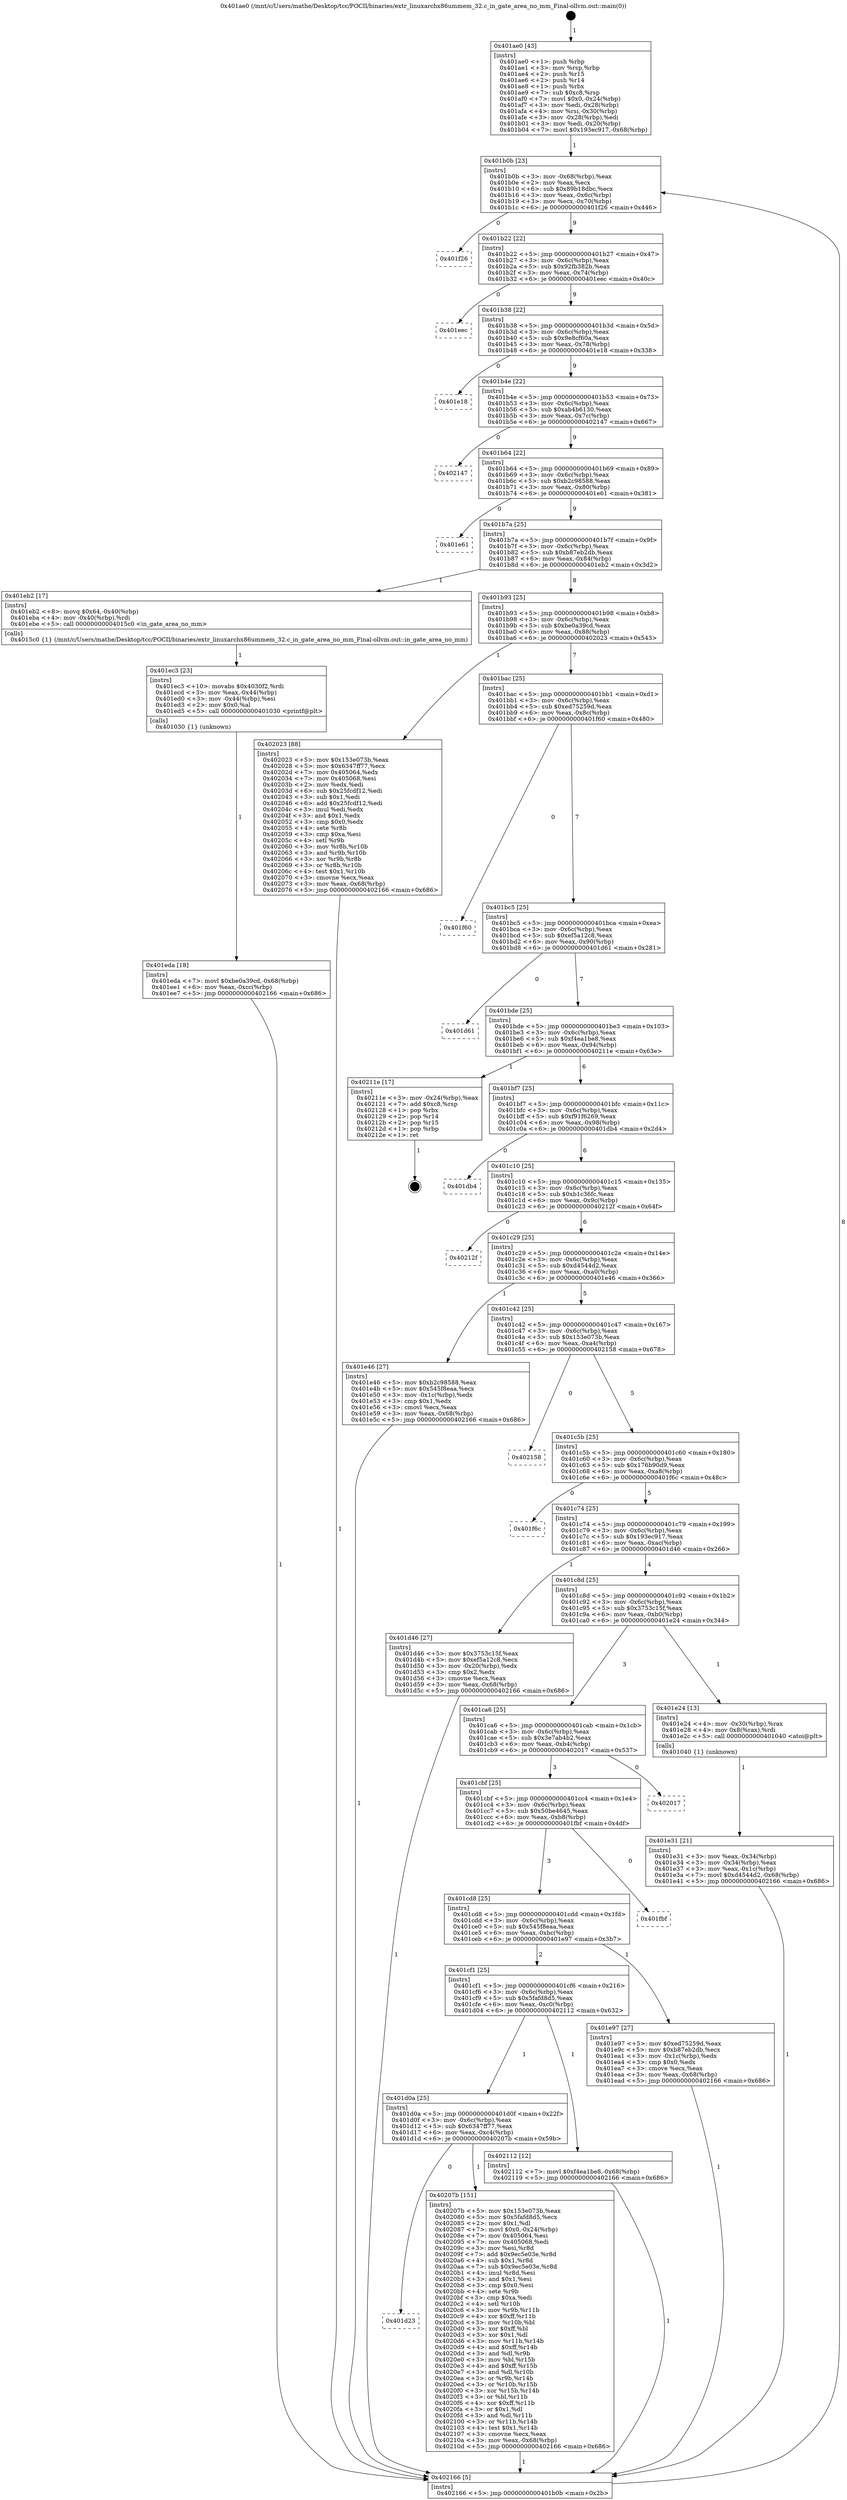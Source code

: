 digraph "0x401ae0" {
  label = "0x401ae0 (/mnt/c/Users/mathe/Desktop/tcc/POCII/binaries/extr_linuxarchx86ummem_32.c_in_gate_area_no_mm_Final-ollvm.out::main(0))"
  labelloc = "t"
  node[shape=record]

  Entry [label="",width=0.3,height=0.3,shape=circle,fillcolor=black,style=filled]
  "0x401b0b" [label="{
     0x401b0b [23]\l
     | [instrs]\l
     &nbsp;&nbsp;0x401b0b \<+3\>: mov -0x68(%rbp),%eax\l
     &nbsp;&nbsp;0x401b0e \<+2\>: mov %eax,%ecx\l
     &nbsp;&nbsp;0x401b10 \<+6\>: sub $0x89b18dbc,%ecx\l
     &nbsp;&nbsp;0x401b16 \<+3\>: mov %eax,-0x6c(%rbp)\l
     &nbsp;&nbsp;0x401b19 \<+3\>: mov %ecx,-0x70(%rbp)\l
     &nbsp;&nbsp;0x401b1c \<+6\>: je 0000000000401f26 \<main+0x446\>\l
  }"]
  "0x401f26" [label="{
     0x401f26\l
  }", style=dashed]
  "0x401b22" [label="{
     0x401b22 [22]\l
     | [instrs]\l
     &nbsp;&nbsp;0x401b22 \<+5\>: jmp 0000000000401b27 \<main+0x47\>\l
     &nbsp;&nbsp;0x401b27 \<+3\>: mov -0x6c(%rbp),%eax\l
     &nbsp;&nbsp;0x401b2a \<+5\>: sub $0x92fb382b,%eax\l
     &nbsp;&nbsp;0x401b2f \<+3\>: mov %eax,-0x74(%rbp)\l
     &nbsp;&nbsp;0x401b32 \<+6\>: je 0000000000401eec \<main+0x40c\>\l
  }"]
  Exit [label="",width=0.3,height=0.3,shape=circle,fillcolor=black,style=filled,peripheries=2]
  "0x401eec" [label="{
     0x401eec\l
  }", style=dashed]
  "0x401b38" [label="{
     0x401b38 [22]\l
     | [instrs]\l
     &nbsp;&nbsp;0x401b38 \<+5\>: jmp 0000000000401b3d \<main+0x5d\>\l
     &nbsp;&nbsp;0x401b3d \<+3\>: mov -0x6c(%rbp),%eax\l
     &nbsp;&nbsp;0x401b40 \<+5\>: sub $0x9e8cf60a,%eax\l
     &nbsp;&nbsp;0x401b45 \<+3\>: mov %eax,-0x78(%rbp)\l
     &nbsp;&nbsp;0x401b48 \<+6\>: je 0000000000401e18 \<main+0x338\>\l
  }"]
  "0x401d23" [label="{
     0x401d23\l
  }", style=dashed]
  "0x401e18" [label="{
     0x401e18\l
  }", style=dashed]
  "0x401b4e" [label="{
     0x401b4e [22]\l
     | [instrs]\l
     &nbsp;&nbsp;0x401b4e \<+5\>: jmp 0000000000401b53 \<main+0x73\>\l
     &nbsp;&nbsp;0x401b53 \<+3\>: mov -0x6c(%rbp),%eax\l
     &nbsp;&nbsp;0x401b56 \<+5\>: sub $0xab4b6130,%eax\l
     &nbsp;&nbsp;0x401b5b \<+3\>: mov %eax,-0x7c(%rbp)\l
     &nbsp;&nbsp;0x401b5e \<+6\>: je 0000000000402147 \<main+0x667\>\l
  }"]
  "0x40207b" [label="{
     0x40207b [151]\l
     | [instrs]\l
     &nbsp;&nbsp;0x40207b \<+5\>: mov $0x153e073b,%eax\l
     &nbsp;&nbsp;0x402080 \<+5\>: mov $0x5fafd8d5,%ecx\l
     &nbsp;&nbsp;0x402085 \<+2\>: mov $0x1,%dl\l
     &nbsp;&nbsp;0x402087 \<+7\>: movl $0x0,-0x24(%rbp)\l
     &nbsp;&nbsp;0x40208e \<+7\>: mov 0x405064,%esi\l
     &nbsp;&nbsp;0x402095 \<+7\>: mov 0x405068,%edi\l
     &nbsp;&nbsp;0x40209c \<+3\>: mov %esi,%r8d\l
     &nbsp;&nbsp;0x40209f \<+7\>: add $0x9ec5e03e,%r8d\l
     &nbsp;&nbsp;0x4020a6 \<+4\>: sub $0x1,%r8d\l
     &nbsp;&nbsp;0x4020aa \<+7\>: sub $0x9ec5e03e,%r8d\l
     &nbsp;&nbsp;0x4020b1 \<+4\>: imul %r8d,%esi\l
     &nbsp;&nbsp;0x4020b5 \<+3\>: and $0x1,%esi\l
     &nbsp;&nbsp;0x4020b8 \<+3\>: cmp $0x0,%esi\l
     &nbsp;&nbsp;0x4020bb \<+4\>: sete %r9b\l
     &nbsp;&nbsp;0x4020bf \<+3\>: cmp $0xa,%edi\l
     &nbsp;&nbsp;0x4020c2 \<+4\>: setl %r10b\l
     &nbsp;&nbsp;0x4020c6 \<+3\>: mov %r9b,%r11b\l
     &nbsp;&nbsp;0x4020c9 \<+4\>: xor $0xff,%r11b\l
     &nbsp;&nbsp;0x4020cd \<+3\>: mov %r10b,%bl\l
     &nbsp;&nbsp;0x4020d0 \<+3\>: xor $0xff,%bl\l
     &nbsp;&nbsp;0x4020d3 \<+3\>: xor $0x1,%dl\l
     &nbsp;&nbsp;0x4020d6 \<+3\>: mov %r11b,%r14b\l
     &nbsp;&nbsp;0x4020d9 \<+4\>: and $0xff,%r14b\l
     &nbsp;&nbsp;0x4020dd \<+3\>: and %dl,%r9b\l
     &nbsp;&nbsp;0x4020e0 \<+3\>: mov %bl,%r15b\l
     &nbsp;&nbsp;0x4020e3 \<+4\>: and $0xff,%r15b\l
     &nbsp;&nbsp;0x4020e7 \<+3\>: and %dl,%r10b\l
     &nbsp;&nbsp;0x4020ea \<+3\>: or %r9b,%r14b\l
     &nbsp;&nbsp;0x4020ed \<+3\>: or %r10b,%r15b\l
     &nbsp;&nbsp;0x4020f0 \<+3\>: xor %r15b,%r14b\l
     &nbsp;&nbsp;0x4020f3 \<+3\>: or %bl,%r11b\l
     &nbsp;&nbsp;0x4020f6 \<+4\>: xor $0xff,%r11b\l
     &nbsp;&nbsp;0x4020fa \<+3\>: or $0x1,%dl\l
     &nbsp;&nbsp;0x4020fd \<+3\>: and %dl,%r11b\l
     &nbsp;&nbsp;0x402100 \<+3\>: or %r11b,%r14b\l
     &nbsp;&nbsp;0x402103 \<+4\>: test $0x1,%r14b\l
     &nbsp;&nbsp;0x402107 \<+3\>: cmovne %ecx,%eax\l
     &nbsp;&nbsp;0x40210a \<+3\>: mov %eax,-0x68(%rbp)\l
     &nbsp;&nbsp;0x40210d \<+5\>: jmp 0000000000402166 \<main+0x686\>\l
  }"]
  "0x402147" [label="{
     0x402147\l
  }", style=dashed]
  "0x401b64" [label="{
     0x401b64 [22]\l
     | [instrs]\l
     &nbsp;&nbsp;0x401b64 \<+5\>: jmp 0000000000401b69 \<main+0x89\>\l
     &nbsp;&nbsp;0x401b69 \<+3\>: mov -0x6c(%rbp),%eax\l
     &nbsp;&nbsp;0x401b6c \<+5\>: sub $0xb2c98588,%eax\l
     &nbsp;&nbsp;0x401b71 \<+3\>: mov %eax,-0x80(%rbp)\l
     &nbsp;&nbsp;0x401b74 \<+6\>: je 0000000000401e61 \<main+0x381\>\l
  }"]
  "0x401d0a" [label="{
     0x401d0a [25]\l
     | [instrs]\l
     &nbsp;&nbsp;0x401d0a \<+5\>: jmp 0000000000401d0f \<main+0x22f\>\l
     &nbsp;&nbsp;0x401d0f \<+3\>: mov -0x6c(%rbp),%eax\l
     &nbsp;&nbsp;0x401d12 \<+5\>: sub $0x6347ff77,%eax\l
     &nbsp;&nbsp;0x401d17 \<+6\>: mov %eax,-0xc4(%rbp)\l
     &nbsp;&nbsp;0x401d1d \<+6\>: je 000000000040207b \<main+0x59b\>\l
  }"]
  "0x401e61" [label="{
     0x401e61\l
  }", style=dashed]
  "0x401b7a" [label="{
     0x401b7a [25]\l
     | [instrs]\l
     &nbsp;&nbsp;0x401b7a \<+5\>: jmp 0000000000401b7f \<main+0x9f\>\l
     &nbsp;&nbsp;0x401b7f \<+3\>: mov -0x6c(%rbp),%eax\l
     &nbsp;&nbsp;0x401b82 \<+5\>: sub $0xb87eb2db,%eax\l
     &nbsp;&nbsp;0x401b87 \<+6\>: mov %eax,-0x84(%rbp)\l
     &nbsp;&nbsp;0x401b8d \<+6\>: je 0000000000401eb2 \<main+0x3d2\>\l
  }"]
  "0x402112" [label="{
     0x402112 [12]\l
     | [instrs]\l
     &nbsp;&nbsp;0x402112 \<+7\>: movl $0xf4ea1be8,-0x68(%rbp)\l
     &nbsp;&nbsp;0x402119 \<+5\>: jmp 0000000000402166 \<main+0x686\>\l
  }"]
  "0x401eb2" [label="{
     0x401eb2 [17]\l
     | [instrs]\l
     &nbsp;&nbsp;0x401eb2 \<+8\>: movq $0x64,-0x40(%rbp)\l
     &nbsp;&nbsp;0x401eba \<+4\>: mov -0x40(%rbp),%rdi\l
     &nbsp;&nbsp;0x401ebe \<+5\>: call 00000000004015c0 \<in_gate_area_no_mm\>\l
     | [calls]\l
     &nbsp;&nbsp;0x4015c0 \{1\} (/mnt/c/Users/mathe/Desktop/tcc/POCII/binaries/extr_linuxarchx86ummem_32.c_in_gate_area_no_mm_Final-ollvm.out::in_gate_area_no_mm)\l
  }"]
  "0x401b93" [label="{
     0x401b93 [25]\l
     | [instrs]\l
     &nbsp;&nbsp;0x401b93 \<+5\>: jmp 0000000000401b98 \<main+0xb8\>\l
     &nbsp;&nbsp;0x401b98 \<+3\>: mov -0x6c(%rbp),%eax\l
     &nbsp;&nbsp;0x401b9b \<+5\>: sub $0xbe0a39cd,%eax\l
     &nbsp;&nbsp;0x401ba0 \<+6\>: mov %eax,-0x88(%rbp)\l
     &nbsp;&nbsp;0x401ba6 \<+6\>: je 0000000000402023 \<main+0x543\>\l
  }"]
  "0x401eda" [label="{
     0x401eda [18]\l
     | [instrs]\l
     &nbsp;&nbsp;0x401eda \<+7\>: movl $0xbe0a39cd,-0x68(%rbp)\l
     &nbsp;&nbsp;0x401ee1 \<+6\>: mov %eax,-0xcc(%rbp)\l
     &nbsp;&nbsp;0x401ee7 \<+5\>: jmp 0000000000402166 \<main+0x686\>\l
  }"]
  "0x402023" [label="{
     0x402023 [88]\l
     | [instrs]\l
     &nbsp;&nbsp;0x402023 \<+5\>: mov $0x153e073b,%eax\l
     &nbsp;&nbsp;0x402028 \<+5\>: mov $0x6347ff77,%ecx\l
     &nbsp;&nbsp;0x40202d \<+7\>: mov 0x405064,%edx\l
     &nbsp;&nbsp;0x402034 \<+7\>: mov 0x405068,%esi\l
     &nbsp;&nbsp;0x40203b \<+2\>: mov %edx,%edi\l
     &nbsp;&nbsp;0x40203d \<+6\>: sub $0x25fcdf12,%edi\l
     &nbsp;&nbsp;0x402043 \<+3\>: sub $0x1,%edi\l
     &nbsp;&nbsp;0x402046 \<+6\>: add $0x25fcdf12,%edi\l
     &nbsp;&nbsp;0x40204c \<+3\>: imul %edi,%edx\l
     &nbsp;&nbsp;0x40204f \<+3\>: and $0x1,%edx\l
     &nbsp;&nbsp;0x402052 \<+3\>: cmp $0x0,%edx\l
     &nbsp;&nbsp;0x402055 \<+4\>: sete %r8b\l
     &nbsp;&nbsp;0x402059 \<+3\>: cmp $0xa,%esi\l
     &nbsp;&nbsp;0x40205c \<+4\>: setl %r9b\l
     &nbsp;&nbsp;0x402060 \<+3\>: mov %r8b,%r10b\l
     &nbsp;&nbsp;0x402063 \<+3\>: and %r9b,%r10b\l
     &nbsp;&nbsp;0x402066 \<+3\>: xor %r9b,%r8b\l
     &nbsp;&nbsp;0x402069 \<+3\>: or %r8b,%r10b\l
     &nbsp;&nbsp;0x40206c \<+4\>: test $0x1,%r10b\l
     &nbsp;&nbsp;0x402070 \<+3\>: cmovne %ecx,%eax\l
     &nbsp;&nbsp;0x402073 \<+3\>: mov %eax,-0x68(%rbp)\l
     &nbsp;&nbsp;0x402076 \<+5\>: jmp 0000000000402166 \<main+0x686\>\l
  }"]
  "0x401bac" [label="{
     0x401bac [25]\l
     | [instrs]\l
     &nbsp;&nbsp;0x401bac \<+5\>: jmp 0000000000401bb1 \<main+0xd1\>\l
     &nbsp;&nbsp;0x401bb1 \<+3\>: mov -0x6c(%rbp),%eax\l
     &nbsp;&nbsp;0x401bb4 \<+5\>: sub $0xed75259d,%eax\l
     &nbsp;&nbsp;0x401bb9 \<+6\>: mov %eax,-0x8c(%rbp)\l
     &nbsp;&nbsp;0x401bbf \<+6\>: je 0000000000401f60 \<main+0x480\>\l
  }"]
  "0x401ec3" [label="{
     0x401ec3 [23]\l
     | [instrs]\l
     &nbsp;&nbsp;0x401ec3 \<+10\>: movabs $0x4030f2,%rdi\l
     &nbsp;&nbsp;0x401ecd \<+3\>: mov %eax,-0x44(%rbp)\l
     &nbsp;&nbsp;0x401ed0 \<+3\>: mov -0x44(%rbp),%esi\l
     &nbsp;&nbsp;0x401ed3 \<+2\>: mov $0x0,%al\l
     &nbsp;&nbsp;0x401ed5 \<+5\>: call 0000000000401030 \<printf@plt\>\l
     | [calls]\l
     &nbsp;&nbsp;0x401030 \{1\} (unknown)\l
  }"]
  "0x401f60" [label="{
     0x401f60\l
  }", style=dashed]
  "0x401bc5" [label="{
     0x401bc5 [25]\l
     | [instrs]\l
     &nbsp;&nbsp;0x401bc5 \<+5\>: jmp 0000000000401bca \<main+0xea\>\l
     &nbsp;&nbsp;0x401bca \<+3\>: mov -0x6c(%rbp),%eax\l
     &nbsp;&nbsp;0x401bcd \<+5\>: sub $0xef5a12c8,%eax\l
     &nbsp;&nbsp;0x401bd2 \<+6\>: mov %eax,-0x90(%rbp)\l
     &nbsp;&nbsp;0x401bd8 \<+6\>: je 0000000000401d61 \<main+0x281\>\l
  }"]
  "0x401cf1" [label="{
     0x401cf1 [25]\l
     | [instrs]\l
     &nbsp;&nbsp;0x401cf1 \<+5\>: jmp 0000000000401cf6 \<main+0x216\>\l
     &nbsp;&nbsp;0x401cf6 \<+3\>: mov -0x6c(%rbp),%eax\l
     &nbsp;&nbsp;0x401cf9 \<+5\>: sub $0x5fafd8d5,%eax\l
     &nbsp;&nbsp;0x401cfe \<+6\>: mov %eax,-0xc0(%rbp)\l
     &nbsp;&nbsp;0x401d04 \<+6\>: je 0000000000402112 \<main+0x632\>\l
  }"]
  "0x401d61" [label="{
     0x401d61\l
  }", style=dashed]
  "0x401bde" [label="{
     0x401bde [25]\l
     | [instrs]\l
     &nbsp;&nbsp;0x401bde \<+5\>: jmp 0000000000401be3 \<main+0x103\>\l
     &nbsp;&nbsp;0x401be3 \<+3\>: mov -0x6c(%rbp),%eax\l
     &nbsp;&nbsp;0x401be6 \<+5\>: sub $0xf4ea1be8,%eax\l
     &nbsp;&nbsp;0x401beb \<+6\>: mov %eax,-0x94(%rbp)\l
     &nbsp;&nbsp;0x401bf1 \<+6\>: je 000000000040211e \<main+0x63e\>\l
  }"]
  "0x401e97" [label="{
     0x401e97 [27]\l
     | [instrs]\l
     &nbsp;&nbsp;0x401e97 \<+5\>: mov $0xed75259d,%eax\l
     &nbsp;&nbsp;0x401e9c \<+5\>: mov $0xb87eb2db,%ecx\l
     &nbsp;&nbsp;0x401ea1 \<+3\>: mov -0x1c(%rbp),%edx\l
     &nbsp;&nbsp;0x401ea4 \<+3\>: cmp $0x0,%edx\l
     &nbsp;&nbsp;0x401ea7 \<+3\>: cmove %ecx,%eax\l
     &nbsp;&nbsp;0x401eaa \<+3\>: mov %eax,-0x68(%rbp)\l
     &nbsp;&nbsp;0x401ead \<+5\>: jmp 0000000000402166 \<main+0x686\>\l
  }"]
  "0x40211e" [label="{
     0x40211e [17]\l
     | [instrs]\l
     &nbsp;&nbsp;0x40211e \<+3\>: mov -0x24(%rbp),%eax\l
     &nbsp;&nbsp;0x402121 \<+7\>: add $0xc8,%rsp\l
     &nbsp;&nbsp;0x402128 \<+1\>: pop %rbx\l
     &nbsp;&nbsp;0x402129 \<+2\>: pop %r14\l
     &nbsp;&nbsp;0x40212b \<+2\>: pop %r15\l
     &nbsp;&nbsp;0x40212d \<+1\>: pop %rbp\l
     &nbsp;&nbsp;0x40212e \<+1\>: ret\l
  }"]
  "0x401bf7" [label="{
     0x401bf7 [25]\l
     | [instrs]\l
     &nbsp;&nbsp;0x401bf7 \<+5\>: jmp 0000000000401bfc \<main+0x11c\>\l
     &nbsp;&nbsp;0x401bfc \<+3\>: mov -0x6c(%rbp),%eax\l
     &nbsp;&nbsp;0x401bff \<+5\>: sub $0xf91f6269,%eax\l
     &nbsp;&nbsp;0x401c04 \<+6\>: mov %eax,-0x98(%rbp)\l
     &nbsp;&nbsp;0x401c0a \<+6\>: je 0000000000401db4 \<main+0x2d4\>\l
  }"]
  "0x401cd8" [label="{
     0x401cd8 [25]\l
     | [instrs]\l
     &nbsp;&nbsp;0x401cd8 \<+5\>: jmp 0000000000401cdd \<main+0x1fd\>\l
     &nbsp;&nbsp;0x401cdd \<+3\>: mov -0x6c(%rbp),%eax\l
     &nbsp;&nbsp;0x401ce0 \<+5\>: sub $0x545f8eaa,%eax\l
     &nbsp;&nbsp;0x401ce5 \<+6\>: mov %eax,-0xbc(%rbp)\l
     &nbsp;&nbsp;0x401ceb \<+6\>: je 0000000000401e97 \<main+0x3b7\>\l
  }"]
  "0x401db4" [label="{
     0x401db4\l
  }", style=dashed]
  "0x401c10" [label="{
     0x401c10 [25]\l
     | [instrs]\l
     &nbsp;&nbsp;0x401c10 \<+5\>: jmp 0000000000401c15 \<main+0x135\>\l
     &nbsp;&nbsp;0x401c15 \<+3\>: mov -0x6c(%rbp),%eax\l
     &nbsp;&nbsp;0x401c18 \<+5\>: sub $0xb1c36fc,%eax\l
     &nbsp;&nbsp;0x401c1d \<+6\>: mov %eax,-0x9c(%rbp)\l
     &nbsp;&nbsp;0x401c23 \<+6\>: je 000000000040212f \<main+0x64f\>\l
  }"]
  "0x401fbf" [label="{
     0x401fbf\l
  }", style=dashed]
  "0x40212f" [label="{
     0x40212f\l
  }", style=dashed]
  "0x401c29" [label="{
     0x401c29 [25]\l
     | [instrs]\l
     &nbsp;&nbsp;0x401c29 \<+5\>: jmp 0000000000401c2e \<main+0x14e\>\l
     &nbsp;&nbsp;0x401c2e \<+3\>: mov -0x6c(%rbp),%eax\l
     &nbsp;&nbsp;0x401c31 \<+5\>: sub $0xd4544d2,%eax\l
     &nbsp;&nbsp;0x401c36 \<+6\>: mov %eax,-0xa0(%rbp)\l
     &nbsp;&nbsp;0x401c3c \<+6\>: je 0000000000401e46 \<main+0x366\>\l
  }"]
  "0x401cbf" [label="{
     0x401cbf [25]\l
     | [instrs]\l
     &nbsp;&nbsp;0x401cbf \<+5\>: jmp 0000000000401cc4 \<main+0x1e4\>\l
     &nbsp;&nbsp;0x401cc4 \<+3\>: mov -0x6c(%rbp),%eax\l
     &nbsp;&nbsp;0x401cc7 \<+5\>: sub $0x50be4645,%eax\l
     &nbsp;&nbsp;0x401ccc \<+6\>: mov %eax,-0xb8(%rbp)\l
     &nbsp;&nbsp;0x401cd2 \<+6\>: je 0000000000401fbf \<main+0x4df\>\l
  }"]
  "0x401e46" [label="{
     0x401e46 [27]\l
     | [instrs]\l
     &nbsp;&nbsp;0x401e46 \<+5\>: mov $0xb2c98588,%eax\l
     &nbsp;&nbsp;0x401e4b \<+5\>: mov $0x545f8eaa,%ecx\l
     &nbsp;&nbsp;0x401e50 \<+3\>: mov -0x1c(%rbp),%edx\l
     &nbsp;&nbsp;0x401e53 \<+3\>: cmp $0x1,%edx\l
     &nbsp;&nbsp;0x401e56 \<+3\>: cmovl %ecx,%eax\l
     &nbsp;&nbsp;0x401e59 \<+3\>: mov %eax,-0x68(%rbp)\l
     &nbsp;&nbsp;0x401e5c \<+5\>: jmp 0000000000402166 \<main+0x686\>\l
  }"]
  "0x401c42" [label="{
     0x401c42 [25]\l
     | [instrs]\l
     &nbsp;&nbsp;0x401c42 \<+5\>: jmp 0000000000401c47 \<main+0x167\>\l
     &nbsp;&nbsp;0x401c47 \<+3\>: mov -0x6c(%rbp),%eax\l
     &nbsp;&nbsp;0x401c4a \<+5\>: sub $0x153e073b,%eax\l
     &nbsp;&nbsp;0x401c4f \<+6\>: mov %eax,-0xa4(%rbp)\l
     &nbsp;&nbsp;0x401c55 \<+6\>: je 0000000000402158 \<main+0x678\>\l
  }"]
  "0x402017" [label="{
     0x402017\l
  }", style=dashed]
  "0x402158" [label="{
     0x402158\l
  }", style=dashed]
  "0x401c5b" [label="{
     0x401c5b [25]\l
     | [instrs]\l
     &nbsp;&nbsp;0x401c5b \<+5\>: jmp 0000000000401c60 \<main+0x180\>\l
     &nbsp;&nbsp;0x401c60 \<+3\>: mov -0x6c(%rbp),%eax\l
     &nbsp;&nbsp;0x401c63 \<+5\>: sub $0x176b90d9,%eax\l
     &nbsp;&nbsp;0x401c68 \<+6\>: mov %eax,-0xa8(%rbp)\l
     &nbsp;&nbsp;0x401c6e \<+6\>: je 0000000000401f6c \<main+0x48c\>\l
  }"]
  "0x401e31" [label="{
     0x401e31 [21]\l
     | [instrs]\l
     &nbsp;&nbsp;0x401e31 \<+3\>: mov %eax,-0x34(%rbp)\l
     &nbsp;&nbsp;0x401e34 \<+3\>: mov -0x34(%rbp),%eax\l
     &nbsp;&nbsp;0x401e37 \<+3\>: mov %eax,-0x1c(%rbp)\l
     &nbsp;&nbsp;0x401e3a \<+7\>: movl $0xd4544d2,-0x68(%rbp)\l
     &nbsp;&nbsp;0x401e41 \<+5\>: jmp 0000000000402166 \<main+0x686\>\l
  }"]
  "0x401f6c" [label="{
     0x401f6c\l
  }", style=dashed]
  "0x401c74" [label="{
     0x401c74 [25]\l
     | [instrs]\l
     &nbsp;&nbsp;0x401c74 \<+5\>: jmp 0000000000401c79 \<main+0x199\>\l
     &nbsp;&nbsp;0x401c79 \<+3\>: mov -0x6c(%rbp),%eax\l
     &nbsp;&nbsp;0x401c7c \<+5\>: sub $0x193ec917,%eax\l
     &nbsp;&nbsp;0x401c81 \<+6\>: mov %eax,-0xac(%rbp)\l
     &nbsp;&nbsp;0x401c87 \<+6\>: je 0000000000401d46 \<main+0x266\>\l
  }"]
  "0x401ca6" [label="{
     0x401ca6 [25]\l
     | [instrs]\l
     &nbsp;&nbsp;0x401ca6 \<+5\>: jmp 0000000000401cab \<main+0x1cb\>\l
     &nbsp;&nbsp;0x401cab \<+3\>: mov -0x6c(%rbp),%eax\l
     &nbsp;&nbsp;0x401cae \<+5\>: sub $0x3e7ab4b2,%eax\l
     &nbsp;&nbsp;0x401cb3 \<+6\>: mov %eax,-0xb4(%rbp)\l
     &nbsp;&nbsp;0x401cb9 \<+6\>: je 0000000000402017 \<main+0x537\>\l
  }"]
  "0x401d46" [label="{
     0x401d46 [27]\l
     | [instrs]\l
     &nbsp;&nbsp;0x401d46 \<+5\>: mov $0x3753c15f,%eax\l
     &nbsp;&nbsp;0x401d4b \<+5\>: mov $0xef5a12c8,%ecx\l
     &nbsp;&nbsp;0x401d50 \<+3\>: mov -0x20(%rbp),%edx\l
     &nbsp;&nbsp;0x401d53 \<+3\>: cmp $0x2,%edx\l
     &nbsp;&nbsp;0x401d56 \<+3\>: cmovne %ecx,%eax\l
     &nbsp;&nbsp;0x401d59 \<+3\>: mov %eax,-0x68(%rbp)\l
     &nbsp;&nbsp;0x401d5c \<+5\>: jmp 0000000000402166 \<main+0x686\>\l
  }"]
  "0x401c8d" [label="{
     0x401c8d [25]\l
     | [instrs]\l
     &nbsp;&nbsp;0x401c8d \<+5\>: jmp 0000000000401c92 \<main+0x1b2\>\l
     &nbsp;&nbsp;0x401c92 \<+3\>: mov -0x6c(%rbp),%eax\l
     &nbsp;&nbsp;0x401c95 \<+5\>: sub $0x3753c15f,%eax\l
     &nbsp;&nbsp;0x401c9a \<+6\>: mov %eax,-0xb0(%rbp)\l
     &nbsp;&nbsp;0x401ca0 \<+6\>: je 0000000000401e24 \<main+0x344\>\l
  }"]
  "0x402166" [label="{
     0x402166 [5]\l
     | [instrs]\l
     &nbsp;&nbsp;0x402166 \<+5\>: jmp 0000000000401b0b \<main+0x2b\>\l
  }"]
  "0x401ae0" [label="{
     0x401ae0 [43]\l
     | [instrs]\l
     &nbsp;&nbsp;0x401ae0 \<+1\>: push %rbp\l
     &nbsp;&nbsp;0x401ae1 \<+3\>: mov %rsp,%rbp\l
     &nbsp;&nbsp;0x401ae4 \<+2\>: push %r15\l
     &nbsp;&nbsp;0x401ae6 \<+2\>: push %r14\l
     &nbsp;&nbsp;0x401ae8 \<+1\>: push %rbx\l
     &nbsp;&nbsp;0x401ae9 \<+7\>: sub $0xc8,%rsp\l
     &nbsp;&nbsp;0x401af0 \<+7\>: movl $0x0,-0x24(%rbp)\l
     &nbsp;&nbsp;0x401af7 \<+3\>: mov %edi,-0x28(%rbp)\l
     &nbsp;&nbsp;0x401afa \<+4\>: mov %rsi,-0x30(%rbp)\l
     &nbsp;&nbsp;0x401afe \<+3\>: mov -0x28(%rbp),%edi\l
     &nbsp;&nbsp;0x401b01 \<+3\>: mov %edi,-0x20(%rbp)\l
     &nbsp;&nbsp;0x401b04 \<+7\>: movl $0x193ec917,-0x68(%rbp)\l
  }"]
  "0x401e24" [label="{
     0x401e24 [13]\l
     | [instrs]\l
     &nbsp;&nbsp;0x401e24 \<+4\>: mov -0x30(%rbp),%rax\l
     &nbsp;&nbsp;0x401e28 \<+4\>: mov 0x8(%rax),%rdi\l
     &nbsp;&nbsp;0x401e2c \<+5\>: call 0000000000401040 \<atoi@plt\>\l
     | [calls]\l
     &nbsp;&nbsp;0x401040 \{1\} (unknown)\l
  }"]
  Entry -> "0x401ae0" [label=" 1"]
  "0x401b0b" -> "0x401f26" [label=" 0"]
  "0x401b0b" -> "0x401b22" [label=" 9"]
  "0x40211e" -> Exit [label=" 1"]
  "0x401b22" -> "0x401eec" [label=" 0"]
  "0x401b22" -> "0x401b38" [label=" 9"]
  "0x402112" -> "0x402166" [label=" 1"]
  "0x401b38" -> "0x401e18" [label=" 0"]
  "0x401b38" -> "0x401b4e" [label=" 9"]
  "0x40207b" -> "0x402166" [label=" 1"]
  "0x401b4e" -> "0x402147" [label=" 0"]
  "0x401b4e" -> "0x401b64" [label=" 9"]
  "0x401d0a" -> "0x401d23" [label=" 0"]
  "0x401b64" -> "0x401e61" [label=" 0"]
  "0x401b64" -> "0x401b7a" [label=" 9"]
  "0x401d0a" -> "0x40207b" [label=" 1"]
  "0x401b7a" -> "0x401eb2" [label=" 1"]
  "0x401b7a" -> "0x401b93" [label=" 8"]
  "0x401cf1" -> "0x401d0a" [label=" 1"]
  "0x401b93" -> "0x402023" [label=" 1"]
  "0x401b93" -> "0x401bac" [label=" 7"]
  "0x401cf1" -> "0x402112" [label=" 1"]
  "0x401bac" -> "0x401f60" [label=" 0"]
  "0x401bac" -> "0x401bc5" [label=" 7"]
  "0x402023" -> "0x402166" [label=" 1"]
  "0x401bc5" -> "0x401d61" [label=" 0"]
  "0x401bc5" -> "0x401bde" [label=" 7"]
  "0x401eda" -> "0x402166" [label=" 1"]
  "0x401bde" -> "0x40211e" [label=" 1"]
  "0x401bde" -> "0x401bf7" [label=" 6"]
  "0x401ec3" -> "0x401eda" [label=" 1"]
  "0x401bf7" -> "0x401db4" [label=" 0"]
  "0x401bf7" -> "0x401c10" [label=" 6"]
  "0x401e97" -> "0x402166" [label=" 1"]
  "0x401c10" -> "0x40212f" [label=" 0"]
  "0x401c10" -> "0x401c29" [label=" 6"]
  "0x401cd8" -> "0x401cf1" [label=" 2"]
  "0x401c29" -> "0x401e46" [label=" 1"]
  "0x401c29" -> "0x401c42" [label=" 5"]
  "0x401eb2" -> "0x401ec3" [label=" 1"]
  "0x401c42" -> "0x402158" [label=" 0"]
  "0x401c42" -> "0x401c5b" [label=" 5"]
  "0x401cbf" -> "0x401cd8" [label=" 3"]
  "0x401c5b" -> "0x401f6c" [label=" 0"]
  "0x401c5b" -> "0x401c74" [label=" 5"]
  "0x401cd8" -> "0x401e97" [label=" 1"]
  "0x401c74" -> "0x401d46" [label=" 1"]
  "0x401c74" -> "0x401c8d" [label=" 4"]
  "0x401d46" -> "0x402166" [label=" 1"]
  "0x401ae0" -> "0x401b0b" [label=" 1"]
  "0x402166" -> "0x401b0b" [label=" 8"]
  "0x401ca6" -> "0x401cbf" [label=" 3"]
  "0x401c8d" -> "0x401e24" [label=" 1"]
  "0x401c8d" -> "0x401ca6" [label=" 3"]
  "0x401e24" -> "0x401e31" [label=" 1"]
  "0x401e31" -> "0x402166" [label=" 1"]
  "0x401e46" -> "0x402166" [label=" 1"]
  "0x401cbf" -> "0x401fbf" [label=" 0"]
  "0x401ca6" -> "0x402017" [label=" 0"]
}
